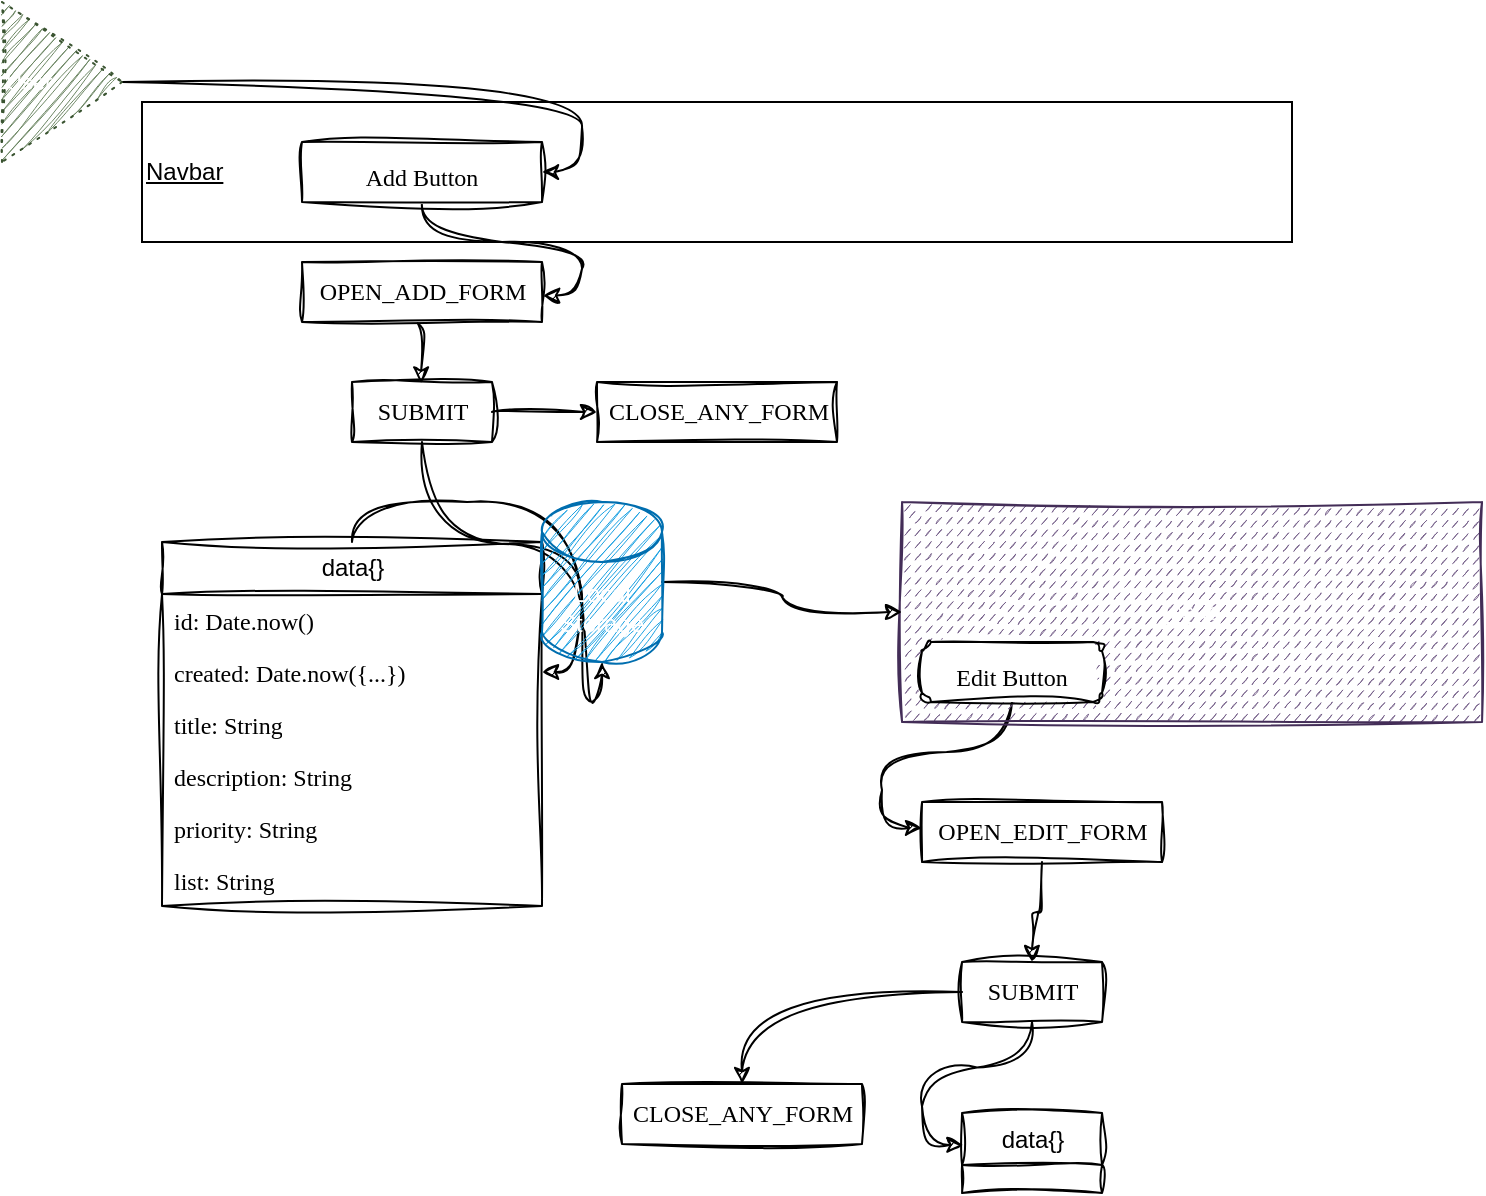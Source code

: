 <mxfile version="21.1.2" type="device">
  <diagram name="Page-1" id="MdEuOtCj4I_t9FkL3FR8">
    <mxGraphModel dx="2515" dy="1852" grid="1" gridSize="10" guides="1" tooltips="1" connect="1" arrows="1" fold="1" page="1" pageScale="1" pageWidth="827" pageHeight="1169" background="none" math="0" shadow="0">
      <root>
        <mxCell id="0" />
        <mxCell id="1" parent="0" />
        <mxCell id="0CCEeKjSMCbbuPQ71y9K-18" value="&lt;u&gt;Navbar&lt;/u&gt;" style="rounded=0;whiteSpace=wrap;html=1;align=left;" vertex="1" parent="1">
          <mxGeometry x="-740" y="-1090" width="575" height="70" as="geometry" />
        </mxCell>
        <mxCell id="Lo22MOqQSDvuO6hgZR-Z-98" value="" style="edgeStyle=orthogonalEdgeStyle;rounded=0;orthogonalLoop=1;jettySize=auto;html=1;sketch=1;curveFitting=1;jiggle=2;curved=1;entryX=1.005;entryY=0.56;entryDx=0;entryDy=0;entryPerimeter=0;" parent="1" source="9" target="Lo22MOqQSDvuO6hgZR-Z-50" edge="1">
          <mxGeometry relative="1" as="geometry" />
        </mxCell>
        <mxCell id="9" value="&lt;div style=&quot;&quot;&gt;&lt;span style=&quot;font-size: 12px; font-family: &amp;quot;Lucida Console&amp;quot;; background-color: initial;&quot;&gt;Add Button&lt;/span&gt;&lt;/div&gt;" style="rounded=0;whiteSpace=wrap;html=1;fontStyle=0;gradientColor=none;glass=0;shadow=0;sketch=1;curveFitting=1;jiggle=2;hachureGap=4;fontFamily=Architects Daughter;fontSource=https%3A%2F%2Ffonts.googleapis.com%2Fcss%3Ffamily%3DArchitects%2BDaughter;fontSize=20;align=center;" parent="1" vertex="1">
          <mxGeometry x="-660" y="-1070" width="120" height="30" as="geometry" />
        </mxCell>
        <mxCell id="Lo22MOqQSDvuO6hgZR-Z-101" value="" style="edgeStyle=orthogonalEdgeStyle;rounded=0;orthogonalLoop=1;jettySize=auto;html=1;sketch=1;curveFitting=1;jiggle=2;exitX=0.482;exitY=1.02;exitDx=0;exitDy=0;exitPerimeter=0;curved=1;entryX=0.494;entryY=0.024;entryDx=0;entryDy=0;entryPerimeter=0;" parent="1" source="Lo22MOqQSDvuO6hgZR-Z-50" edge="1" target="Lo22MOqQSDvuO6hgZR-Z-51">
          <mxGeometry relative="1" as="geometry">
            <mxPoint x="-272" y="-656" as="targetPoint" />
          </mxGeometry>
        </mxCell>
        <mxCell id="Lo22MOqQSDvuO6hgZR-Z-50" value="&lt;font face=&quot;Lucida Console&quot;&gt;OPEN_ADD_FORM&lt;/font&gt;" style="text;html=1;align=center;verticalAlign=middle;resizable=0;points=[];autosize=1;strokeColor=default;fillColor=none;rounded=0;shadow=0;sketch=1;curveFitting=1;jiggle=2;" parent="1" vertex="1">
          <mxGeometry x="-660" y="-1010" width="120" height="30" as="geometry" />
        </mxCell>
        <mxCell id="Lo22MOqQSDvuO6hgZR-Z-102" value="" style="edgeStyle=orthogonalEdgeStyle;rounded=0;orthogonalLoop=1;jettySize=auto;html=1;curved=1;shadow=0;sketch=1;curveFitting=1;jiggle=2;" parent="1" source="Lo22MOqQSDvuO6hgZR-Z-51" target="Lo22MOqQSDvuO6hgZR-Z-75" edge="1">
          <mxGeometry relative="1" as="geometry" />
        </mxCell>
        <mxCell id="0CCEeKjSMCbbuPQ71y9K-34" value="" style="edgeStyle=orthogonalEdgeStyle;rounded=0;orthogonalLoop=1;jettySize=auto;html=1;sketch=1;curveFitting=1;jiggle=2;curved=1;" edge="1" parent="1" source="Lo22MOqQSDvuO6hgZR-Z-51" target="0CCEeKjSMCbbuPQ71y9K-33">
          <mxGeometry relative="1" as="geometry" />
        </mxCell>
        <mxCell id="Lo22MOqQSDvuO6hgZR-Z-51" value="&lt;font face=&quot;Lucida Console&quot;&gt;SUBMIT&lt;/font&gt;" style="text;html=1;align=center;verticalAlign=middle;resizable=0;points=[];autosize=1;strokeColor=default;fillColor=none;sketch=1;curveFitting=1;jiggle=2;rounded=0;glass=0;shadow=0;" parent="1" vertex="1">
          <mxGeometry x="-635" y="-950" width="70" height="30" as="geometry" />
        </mxCell>
        <mxCell id="0CCEeKjSMCbbuPQ71y9K-30" value="" style="edgeStyle=orthogonalEdgeStyle;rounded=0;orthogonalLoop=1;jettySize=auto;html=1;sketch=1;curveFitting=1;jiggle=2;curved=1;" edge="1" parent="1" source="Lo22MOqQSDvuO6hgZR-Z-57" target="0CCEeKjSMCbbuPQ71y9K-29">
          <mxGeometry relative="1" as="geometry" />
        </mxCell>
        <mxCell id="Lo22MOqQSDvuO6hgZR-Z-57" value="data{}" style="swimlane;fontStyle=0;childLayout=stackLayout;horizontal=1;startSize=26;fillColor=none;horizontalStack=0;resizeParent=1;resizeParentMax=0;resizeLast=0;collapsible=1;marginBottom=0;html=1;labelBackgroundColor=none;labelBorderColor=none;sketch=1;curveFitting=1;jiggle=2;align=center;" parent="1" vertex="1">
          <mxGeometry x="-730" y="-870" width="190" height="182" as="geometry">
            <mxRectangle x="-730" y="-870" width="70" height="40" as="alternateBounds" />
          </mxGeometry>
        </mxCell>
        <mxCell id="Lo22MOqQSDvuO6hgZR-Z-58" value="id: Date.now()" style="text;strokeColor=none;fillColor=none;align=left;verticalAlign=top;spacingLeft=4;spacingRight=4;overflow=hidden;rotatable=0;points=[[0,0.5],[1,0.5]];portConstraint=eastwest;html=1;labelBackgroundColor=none;labelBorderColor=none;sketch=1;curveFitting=1;jiggle=2;fontFamily=Lucida Console;" parent="Lo22MOqQSDvuO6hgZR-Z-57" vertex="1">
          <mxGeometry y="26" width="190" height="26" as="geometry" />
        </mxCell>
        <mxCell id="Lo22MOqQSDvuO6hgZR-Z-75" value="created: Date.now({...})" style="text;strokeColor=none;fillColor=none;align=left;verticalAlign=top;spacingLeft=4;spacingRight=4;overflow=hidden;rotatable=0;points=[[0,0.5],[1,0.5]];portConstraint=eastwest;html=1;labelBackgroundColor=none;labelBorderColor=none;sketch=1;curveFitting=1;jiggle=2;shadow=0;fontFamily=Lucida Console;" parent="Lo22MOqQSDvuO6hgZR-Z-57" vertex="1">
          <mxGeometry y="52" width="190" height="26" as="geometry" />
        </mxCell>
        <mxCell id="Lo22MOqQSDvuO6hgZR-Z-59" value="title: String" style="text;strokeColor=none;fillColor=none;align=left;verticalAlign=top;spacingLeft=4;spacingRight=4;overflow=hidden;rotatable=0;points=[[0,0.5],[1,0.5]];portConstraint=eastwest;html=1;labelBackgroundColor=none;labelBorderColor=none;sketch=1;curveFitting=1;jiggle=2;fontFamily=Lucida Console;" parent="Lo22MOqQSDvuO6hgZR-Z-57" vertex="1">
          <mxGeometry y="78" width="190" height="26" as="geometry" />
        </mxCell>
        <mxCell id="Lo22MOqQSDvuO6hgZR-Z-60" value="description: String" style="text;strokeColor=none;fillColor=none;align=left;verticalAlign=top;spacingLeft=4;spacingRight=4;overflow=hidden;rotatable=0;points=[[0,0.5],[1,0.5]];portConstraint=eastwest;html=1;labelBackgroundColor=none;labelBorderColor=none;sketch=1;curveFitting=1;jiggle=2;fontFamily=Lucida Console;" parent="Lo22MOqQSDvuO6hgZR-Z-57" vertex="1">
          <mxGeometry y="104" width="190" height="26" as="geometry" />
        </mxCell>
        <mxCell id="Lo22MOqQSDvuO6hgZR-Z-73" value="priority: String" style="text;strokeColor=none;fillColor=none;align=left;verticalAlign=top;spacingLeft=4;spacingRight=4;overflow=hidden;rotatable=0;points=[[0,0.5],[1,0.5]];portConstraint=eastwest;html=1;labelBackgroundColor=none;labelBorderColor=none;sketch=1;curveFitting=1;jiggle=2;fontFamily=Lucida Console;" parent="Lo22MOqQSDvuO6hgZR-Z-57" vertex="1">
          <mxGeometry y="130" width="190" height="26" as="geometry" />
        </mxCell>
        <mxCell id="Lo22MOqQSDvuO6hgZR-Z-74" value="list: String" style="text;strokeColor=none;fillColor=none;align=left;verticalAlign=top;spacingLeft=4;spacingRight=4;overflow=hidden;rotatable=0;points=[[0,0.5],[1,0.5]];portConstraint=eastwest;html=1;labelBackgroundColor=none;labelBorderColor=none;sketch=1;curveFitting=1;jiggle=2;fontFamily=Lucida Console;" parent="Lo22MOqQSDvuO6hgZR-Z-57" vertex="1">
          <mxGeometry y="156" width="190" height="26" as="geometry" />
        </mxCell>
        <mxCell id="Lo22MOqQSDvuO6hgZR-Z-99" value="" style="edgeStyle=orthogonalEdgeStyle;rounded=0;orthogonalLoop=1;jettySize=auto;html=1;sketch=1;curveFitting=1;jiggle=2;curved=1;entryX=0;entryY=0.433;entryDx=0;entryDy=0;entryPerimeter=0;" parent="1" source="Lo22MOqQSDvuO6hgZR-Z-84" target="Lo22MOqQSDvuO6hgZR-Z-89" edge="1">
          <mxGeometry relative="1" as="geometry" />
        </mxCell>
        <mxCell id="0CCEeKjSMCbbuPQ71y9K-25" value="" style="edgeStyle=orthogonalEdgeStyle;rounded=0;orthogonalLoop=1;jettySize=auto;html=1;sketch=1;curveFitting=1;jiggle=2;curved=1;" edge="1" parent="1" source="Lo22MOqQSDvuO6hgZR-Z-89" target="Lo22MOqQSDvuO6hgZR-Z-95">
          <mxGeometry relative="1" as="geometry" />
        </mxCell>
        <mxCell id="Lo22MOqQSDvuO6hgZR-Z-89" value="&lt;font face=&quot;Lucida Console&quot;&gt;OPEN_EDIT_FORM&lt;/font&gt;" style="text;html=1;align=center;verticalAlign=middle;resizable=0;points=[];autosize=1;strokeColor=default;fillColor=none;rounded=0;shadow=0;sketch=1;curveFitting=1;jiggle=2;" parent="1" vertex="1">
          <mxGeometry x="-349.97" y="-740" width="120" height="30" as="geometry" />
        </mxCell>
        <mxCell id="0CCEeKjSMCbbuPQ71y9K-27" value="" style="edgeStyle=orthogonalEdgeStyle;rounded=0;orthogonalLoop=1;jettySize=auto;html=1;curved=1;sketch=1;curveFitting=1;jiggle=2;entryX=0.01;entryY=0.398;entryDx=0;entryDy=0;entryPerimeter=0;" edge="1" parent="1" source="Lo22MOqQSDvuO6hgZR-Z-95" target="Lo22MOqQSDvuO6hgZR-Z-103">
          <mxGeometry relative="1" as="geometry">
            <mxPoint x="-259.97" y="-590" as="targetPoint" />
          </mxGeometry>
        </mxCell>
        <mxCell id="0CCEeKjSMCbbuPQ71y9K-36" value="" style="edgeStyle=orthogonalEdgeStyle;rounded=0;orthogonalLoop=1;jettySize=auto;html=1;sketch=1;curveFitting=1;jiggle=2;curved=1;" edge="1" parent="1" source="Lo22MOqQSDvuO6hgZR-Z-95" target="0CCEeKjSMCbbuPQ71y9K-35">
          <mxGeometry relative="1" as="geometry" />
        </mxCell>
        <mxCell id="Lo22MOqQSDvuO6hgZR-Z-95" value="&lt;font face=&quot;Lucida Console&quot;&gt;SUBMIT&lt;/font&gt;" style="text;html=1;align=center;verticalAlign=middle;resizable=0;points=[];autosize=1;strokeColor=default;fillColor=none;sketch=1;curveFitting=1;jiggle=2;rounded=0;glass=0;shadow=0;" parent="1" vertex="1">
          <mxGeometry x="-329.97" y="-660" width="70" height="30" as="geometry" />
        </mxCell>
        <mxCell id="Lo22MOqQSDvuO6hgZR-Z-103" value="data{}" style="swimlane;fontStyle=0;childLayout=stackLayout;horizontal=1;startSize=26;fillColor=none;horizontalStack=0;resizeParent=1;resizeParentMax=0;resizeLast=0;collapsible=1;marginBottom=0;html=1;labelBackgroundColor=none;labelBorderColor=none;sketch=1;curveFitting=1;jiggle=2;align=center;" parent="1" vertex="1" collapsed="1">
          <mxGeometry x="-329.97" y="-584.5" width="70" height="40" as="geometry">
            <mxRectangle x="-329.97" y="-584.5" width="280" height="182" as="alternateBounds" />
          </mxGeometry>
        </mxCell>
        <mxCell id="Lo22MOqQSDvuO6hgZR-Z-104" value="id: getState" style="text;strokeColor=none;fillColor=none;align=left;verticalAlign=top;spacingLeft=4;spacingRight=4;overflow=hidden;rotatable=0;points=[[0,0.5],[1,0.5]];portConstraint=eastwest;html=1;labelBackgroundColor=none;labelBorderColor=none;sketch=1;curveFitting=1;jiggle=2;fontFamily=Lucida Console;" parent="Lo22MOqQSDvuO6hgZR-Z-103" vertex="1">
          <mxGeometry y="26" width="280" height="26" as="geometry" />
        </mxCell>
        <mxCell id="Lo22MOqQSDvuO6hgZR-Z-105" value="created: getState" style="text;strokeColor=none;fillColor=none;align=left;verticalAlign=top;spacingLeft=4;spacingRight=4;overflow=hidden;rotatable=0;points=[[0,0.5],[1,0.5]];portConstraint=eastwest;html=1;labelBackgroundColor=none;labelBorderColor=none;sketch=1;curveFitting=1;jiggle=2;shadow=0;fontFamily=Lucida Console;" parent="Lo22MOqQSDvuO6hgZR-Z-103" vertex="1">
          <mxGeometry y="52" width="280" height="26" as="geometry" />
        </mxCell>
        <mxCell id="Lo22MOqQSDvuO6hgZR-Z-106" value="title: formInput.title" style="text;strokeColor=none;fillColor=none;align=left;verticalAlign=top;spacingLeft=4;spacingRight=4;overflow=hidden;rotatable=0;points=[[0,0.5],[1,0.5]];portConstraint=eastwest;html=1;labelBackgroundColor=none;labelBorderColor=none;sketch=1;curveFitting=1;jiggle=2;fontFamily=Lucida Console;" parent="Lo22MOqQSDvuO6hgZR-Z-103" vertex="1">
          <mxGeometry y="78" width="280" height="26" as="geometry" />
        </mxCell>
        <mxCell id="Lo22MOqQSDvuO6hgZR-Z-107" value="description: formInput.description" style="text;strokeColor=none;fillColor=none;align=left;verticalAlign=top;spacingLeft=4;spacingRight=4;overflow=hidden;rotatable=0;points=[[0,0.5],[1,0.5]];portConstraint=eastwest;html=1;labelBackgroundColor=none;labelBorderColor=none;sketch=1;curveFitting=1;jiggle=2;fontFamily=Lucida Console;" parent="Lo22MOqQSDvuO6hgZR-Z-103" vertex="1">
          <mxGeometry y="104" width="280" height="26" as="geometry" />
        </mxCell>
        <mxCell id="Lo22MOqQSDvuO6hgZR-Z-108" value="priority: formInput.priority" style="text;strokeColor=none;fillColor=none;align=left;verticalAlign=top;spacingLeft=4;spacingRight=4;overflow=hidden;rotatable=0;points=[[0,0.5],[1,0.5]];portConstraint=eastwest;html=1;labelBackgroundColor=none;labelBorderColor=none;sketch=1;curveFitting=1;jiggle=2;fontFamily=Lucida Console;" parent="Lo22MOqQSDvuO6hgZR-Z-103" vertex="1">
          <mxGeometry y="130" width="280" height="26" as="geometry" />
        </mxCell>
        <mxCell id="Lo22MOqQSDvuO6hgZR-Z-109" value="list: formInput.list" style="text;strokeColor=none;fillColor=none;align=left;verticalAlign=top;spacingLeft=4;spacingRight=4;overflow=hidden;rotatable=0;points=[[0,0.5],[1,0.5]];portConstraint=eastwest;html=1;labelBackgroundColor=none;labelBorderColor=none;sketch=1;curveFitting=1;jiggle=2;fontFamily=Lucida Console;" parent="Lo22MOqQSDvuO6hgZR-Z-103" vertex="1">
          <mxGeometry y="156" width="280" height="26" as="geometry" />
        </mxCell>
        <mxCell id="0CCEeKjSMCbbuPQ71y9K-13" value="" style="edgeStyle=orthogonalEdgeStyle;rounded=0;orthogonalLoop=1;jettySize=auto;html=1;entryX=1;entryY=0.5;entryDx=0;entryDy=0;sketch=1;curveFitting=1;jiggle=2;curved=1;" edge="1" parent="1" source="Lo22MOqQSDvuO6hgZR-Z-111" target="9">
          <mxGeometry relative="1" as="geometry" />
        </mxCell>
        <mxCell id="Lo22MOqQSDvuO6hgZR-Z-111" value="User" style="triangle;whiteSpace=wrap;html=1;align=left;sketch=1;curveFitting=1;jiggle=2;dashed=1;dashPattern=1 4;fillColor=#6d8764;fontColor=#ffffff;strokeColor=#3A5431;gradientColor=none;rounded=0;fontSize=11;fontStyle=0" parent="1" vertex="1">
          <mxGeometry x="-810" y="-1140" width="60" height="80" as="geometry" />
        </mxCell>
        <mxCell id="0CCEeKjSMCbbuPQ71y9K-21" value="Issue" style="rounded=0;whiteSpace=wrap;html=1;fontStyle=4;sketch=1;curveFitting=1;jiggle=2;fillColor=#76608a;fontColor=#ffffff;strokeColor=#432D57;shadow=0;glass=0;gradientColor=none;fillStyle=dashed;" vertex="1" parent="1">
          <mxGeometry x="-359.97" y="-890" width="290" height="110" as="geometry" />
        </mxCell>
        <mxCell id="Lo22MOqQSDvuO6hgZR-Z-84" value="&lt;div style=&quot;text-align: justify;&quot;&gt;&lt;span style=&quot;font-family: &amp;quot;Lucida Console&amp;quot;; background-color: initial;&quot;&gt;&lt;font style=&quot;font-size: 12px;&quot;&gt;Edit Button&lt;/font&gt;&lt;/span&gt;&lt;/div&gt;" style="rounded=1;whiteSpace=wrap;html=1;fontStyle=0;gradientColor=none;glass=0;shadow=0;sketch=1;curveFitting=1;jiggle=2;hachureGap=4;fontFamily=Architects Daughter;fontSource=https%3A%2F%2Ffonts.googleapis.com%2Fcss%3Ffamily%3DArchitects%2BDaughter;fontSize=20;" parent="1" vertex="1">
          <mxGeometry x="-349.97" y="-820" width="89.97" height="30" as="geometry" />
        </mxCell>
        <mxCell id="0CCEeKjSMCbbuPQ71y9K-32" value="" style="edgeStyle=orthogonalEdgeStyle;rounded=0;orthogonalLoop=1;jettySize=auto;html=1;entryX=0;entryY=0.5;entryDx=0;entryDy=0;sketch=1;curveFitting=1;jiggle=2;curved=1;" edge="1" parent="1" source="0CCEeKjSMCbbuPQ71y9K-29" target="0CCEeKjSMCbbuPQ71y9K-21">
          <mxGeometry relative="1" as="geometry">
            <mxPoint x="-410" y="-850" as="targetPoint" />
          </mxGeometry>
        </mxCell>
        <mxCell id="0CCEeKjSMCbbuPQ71y9K-29" value="Local&lt;br&gt;Storage" style="shape=cylinder3;whiteSpace=wrap;html=1;boundedLbl=1;backgroundOutline=1;size=15;fillColor=#1ba1e2;strokeColor=#006EAF;sketch=1;curveFitting=1;jiggle=2;fontColor=#ffffff;" vertex="1" parent="1">
          <mxGeometry x="-540" y="-890" width="60" height="80" as="geometry" />
        </mxCell>
        <mxCell id="0CCEeKjSMCbbuPQ71y9K-33" value="&lt;font face=&quot;Lucida Console&quot;&gt;CLOSE_ANY_FORM&lt;/font&gt;" style="text;html=1;align=center;verticalAlign=middle;resizable=0;points=[];autosize=1;strokeColor=default;fillColor=none;rounded=0;shadow=0;sketch=1;curveFitting=1;jiggle=2;" vertex="1" parent="1">
          <mxGeometry x="-512.5" y="-950" width="120" height="30" as="geometry" />
        </mxCell>
        <mxCell id="0CCEeKjSMCbbuPQ71y9K-35" value="&lt;font face=&quot;Lucida Console&quot;&gt;CLOSE_ANY_FORM&lt;/font&gt;" style="text;html=1;align=center;verticalAlign=middle;resizable=0;points=[];autosize=1;strokeColor=default;fillColor=none;rounded=0;shadow=0;sketch=1;curveFitting=1;jiggle=2;" vertex="1" parent="1">
          <mxGeometry x="-500.0" y="-599" width="120" height="30" as="geometry" />
        </mxCell>
      </root>
    </mxGraphModel>
  </diagram>
</mxfile>
